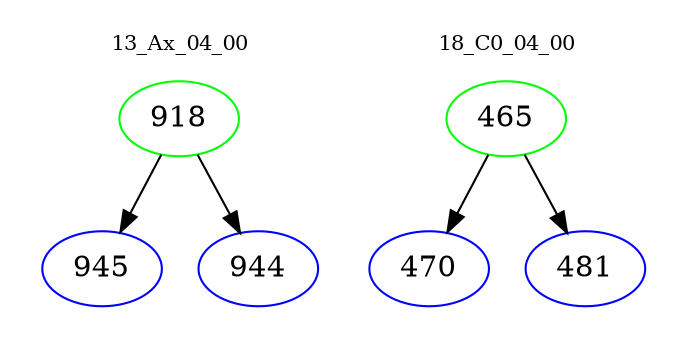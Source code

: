 digraph{
subgraph cluster_0 {
color = white
label = "13_Ax_04_00";
fontsize=10;
T0_918 [label="918", color="green"]
T0_918 -> T0_945 [color="black"]
T0_945 [label="945", color="blue"]
T0_918 -> T0_944 [color="black"]
T0_944 [label="944", color="blue"]
}
subgraph cluster_1 {
color = white
label = "18_C0_04_00";
fontsize=10;
T1_465 [label="465", color="green"]
T1_465 -> T1_470 [color="black"]
T1_470 [label="470", color="blue"]
T1_465 -> T1_481 [color="black"]
T1_481 [label="481", color="blue"]
}
}
